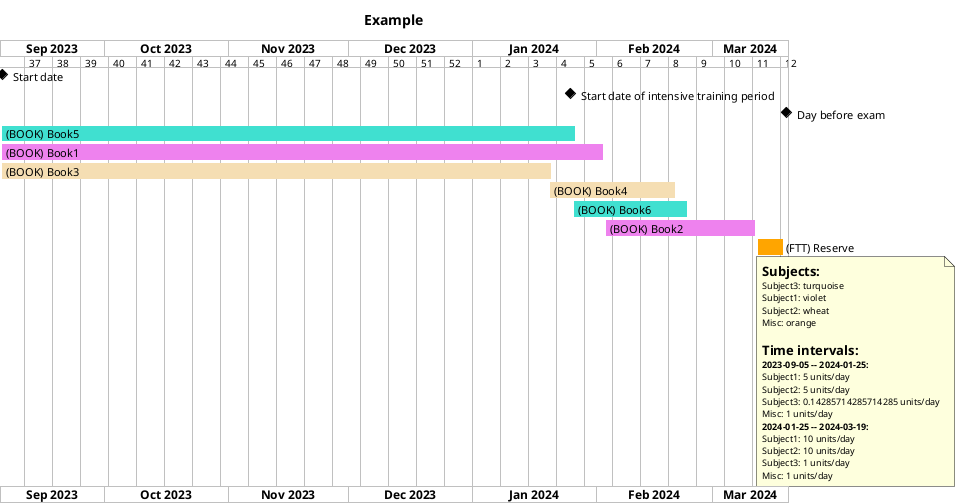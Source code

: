 @startgantt

title Example

projectscale weekly

project starts 2023-09-05


[ Start date ] happens 2023-09-05

[ Start date of intensive training period ] happens 2024-01-25

[ Day before exam ] happens 2024-03-19

[(BOOK) Book5] as [b0] starts 2023-09-05
[b0] ends 2024-01-26
[b0] is colored in turquoise

[(BOOK) Book1] as [b1] starts 2023-09-05
[b1] ends 2024-02-02
[b1] is colored in violet

[(BOOK) Book3] as [b2] starts 2023-09-05
[b2] ends 2024-01-20
[b2] is colored in wheat

[(BOOK) Book4] as [b3] starts 2024-01-20
[b3] ends 2024-02-20
[b3] is colored in wheat

[(BOOK) Book6] as [b4] starts 2024-01-26
[b4] ends 2024-02-23
[b4] is colored in turquoise

[(BOOK) Book2] as [b5] starts 2024-02-03
[b5] ends 2024-03-11
[b5] is colored in violet

[(FTT) Reserve] as [b6] starts 2024-03-12
[b6] ends 2024-03-18
[b6] is colored in orange
note bottom
= Subjects:
Subject3: turquoise
Subject1: violet
Subject2: wheat
Misc: orange

= Time intervals:
**2023-09-05 -- 2024-01-25:**
Subject1: 5 units/day
Subject2: 5 units/day
Subject3: 0.14285714285714285 units/day
Misc: 1 units/day
**2024-01-25 -- 2024-03-19:**
Subject1: 10 units/day
Subject2: 10 units/day
Subject3: 1 units/day
Misc: 1 units/day
end note
@endgantt